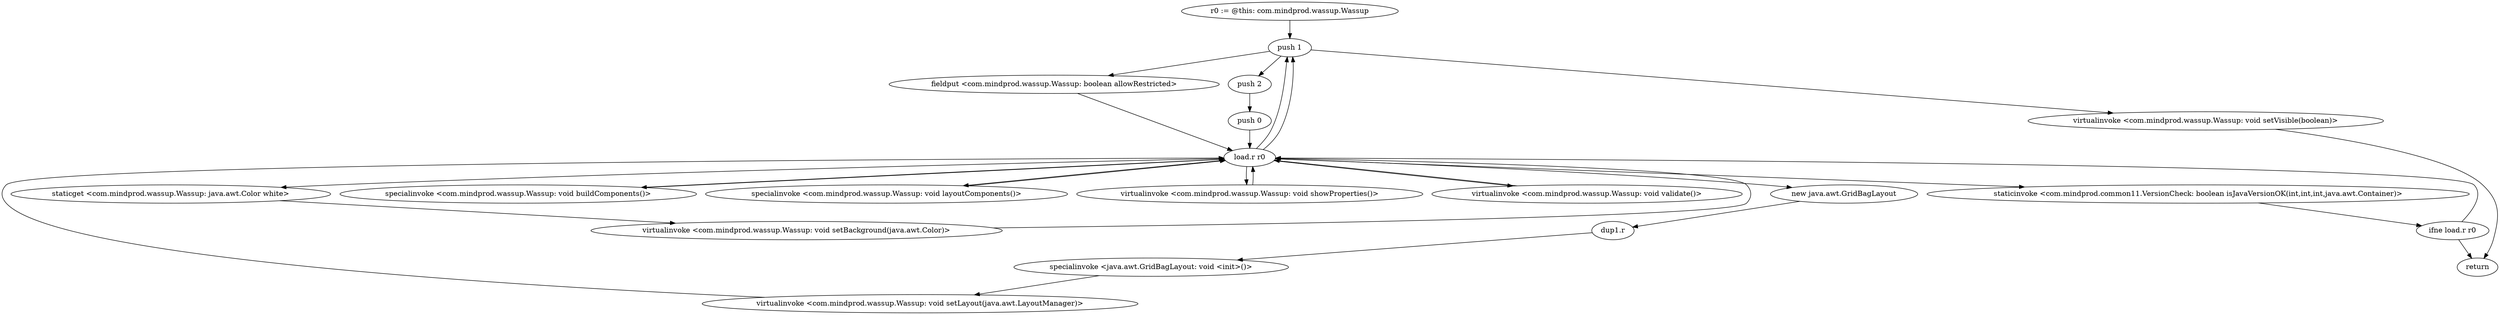 digraph "" {
    "r0 := @this: com.mindprod.wassup.Wassup"
    "push 1"
    "r0 := @this: com.mindprod.wassup.Wassup"->"push 1";
    "push 2"
    "push 1"->"push 2";
    "push 0"
    "push 2"->"push 0";
    "load.r r0"
    "push 0"->"load.r r0";
    "staticinvoke <com.mindprod.common11.VersionCheck: boolean isJavaVersionOK(int,int,int,java.awt.Container)>"
    "load.r r0"->"staticinvoke <com.mindprod.common11.VersionCheck: boolean isJavaVersionOK(int,int,int,java.awt.Container)>";
    "ifne load.r r0"
    "staticinvoke <com.mindprod.common11.VersionCheck: boolean isJavaVersionOK(int,int,int,java.awt.Container)>"->"ifne load.r r0";
    "return"
    "ifne load.r r0"->"return";
    "ifne load.r r0"->"load.r r0";
    "staticget <com.mindprod.wassup.Wassup: java.awt.Color white>"
    "load.r r0"->"staticget <com.mindprod.wassup.Wassup: java.awt.Color white>";
    "virtualinvoke <com.mindprod.wassup.Wassup: void setBackground(java.awt.Color)>"
    "staticget <com.mindprod.wassup.Wassup: java.awt.Color white>"->"virtualinvoke <com.mindprod.wassup.Wassup: void setBackground(java.awt.Color)>";
    "virtualinvoke <com.mindprod.wassup.Wassup: void setBackground(java.awt.Color)>"->"load.r r0";
    "load.r r0"->"push 1";
    "fieldput <com.mindprod.wassup.Wassup: boolean allowRestricted>"
    "push 1"->"fieldput <com.mindprod.wassup.Wassup: boolean allowRestricted>";
    "fieldput <com.mindprod.wassup.Wassup: boolean allowRestricted>"->"load.r r0";
    "new java.awt.GridBagLayout"
    "load.r r0"->"new java.awt.GridBagLayout";
    "dup1.r"
    "new java.awt.GridBagLayout"->"dup1.r";
    "specialinvoke <java.awt.GridBagLayout: void <init>()>"
    "dup1.r"->"specialinvoke <java.awt.GridBagLayout: void <init>()>";
    "virtualinvoke <com.mindprod.wassup.Wassup: void setLayout(java.awt.LayoutManager)>"
    "specialinvoke <java.awt.GridBagLayout: void <init>()>"->"virtualinvoke <com.mindprod.wassup.Wassup: void setLayout(java.awt.LayoutManager)>";
    "virtualinvoke <com.mindprod.wassup.Wassup: void setLayout(java.awt.LayoutManager)>"->"load.r r0";
    "specialinvoke <com.mindprod.wassup.Wassup: void buildComponents()>"
    "load.r r0"->"specialinvoke <com.mindprod.wassup.Wassup: void buildComponents()>";
    "specialinvoke <com.mindprod.wassup.Wassup: void buildComponents()>"->"load.r r0";
    "specialinvoke <com.mindprod.wassup.Wassup: void layoutComponents()>"
    "load.r r0"->"specialinvoke <com.mindprod.wassup.Wassup: void layoutComponents()>";
    "specialinvoke <com.mindprod.wassup.Wassup: void layoutComponents()>"->"load.r r0";
    "virtualinvoke <com.mindprod.wassup.Wassup: void showProperties()>"
    "load.r r0"->"virtualinvoke <com.mindprod.wassup.Wassup: void showProperties()>";
    "virtualinvoke <com.mindprod.wassup.Wassup: void showProperties()>"->"load.r r0";
    "virtualinvoke <com.mindprod.wassup.Wassup: void validate()>"
    "load.r r0"->"virtualinvoke <com.mindprod.wassup.Wassup: void validate()>";
    "virtualinvoke <com.mindprod.wassup.Wassup: void validate()>"->"load.r r0";
    "load.r r0"->"push 1";
    "virtualinvoke <com.mindprod.wassup.Wassup: void setVisible(boolean)>"
    "push 1"->"virtualinvoke <com.mindprod.wassup.Wassup: void setVisible(boolean)>";
    "virtualinvoke <com.mindprod.wassup.Wassup: void setVisible(boolean)>"->"return";
}
